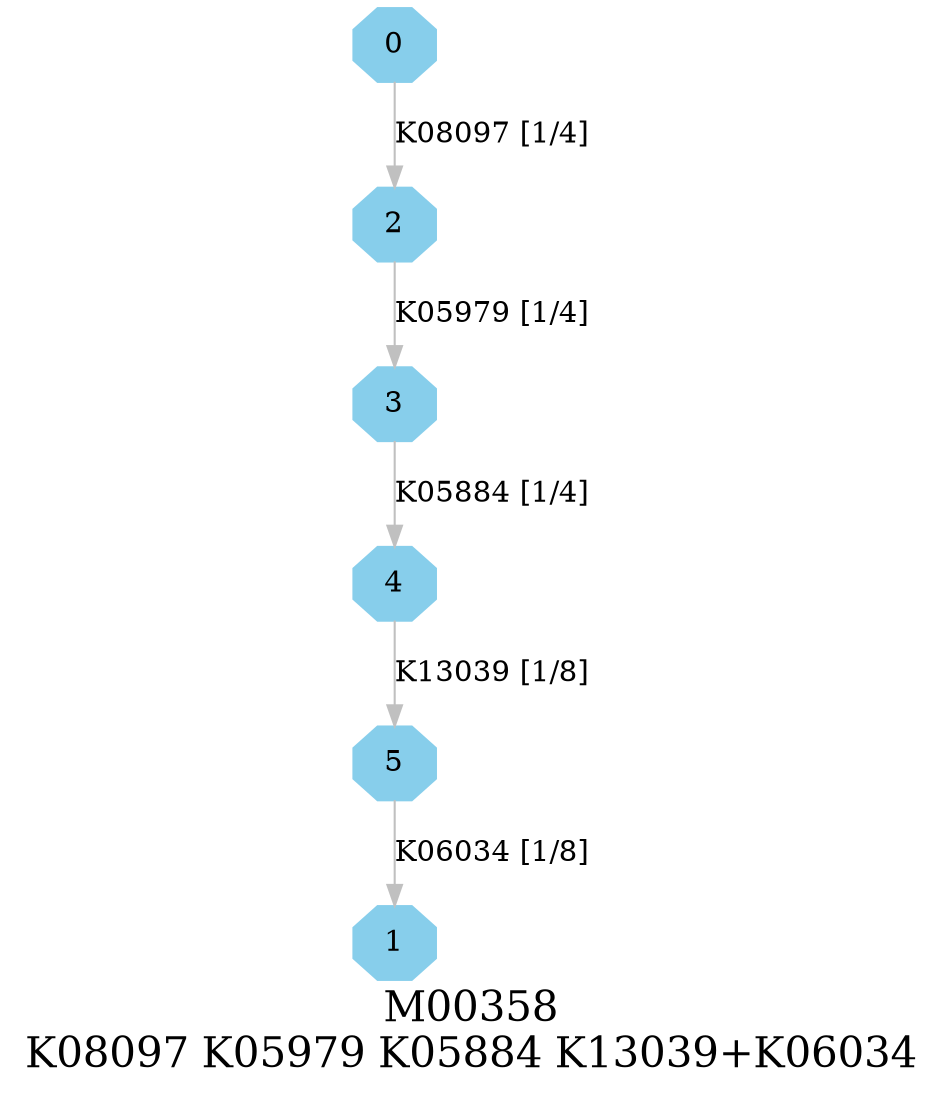digraph G {
graph [label="M00358
K08097 K05979 K05884 K13039+K06034",fontsize=20];
node [shape=box,style=filled];
edge [len=3,color=grey];
{node [width=.3,height=.3,shape=octagon,style=filled,color=skyblue] 0 1 2 3 4 5 }
0 -> 2 [label="K08097 [1/4]"];
2 -> 3 [label="K05979 [1/4]"];
3 -> 4 [label="K05884 [1/4]"];
4 -> 5 [label="K13039 [1/8]"];
5 -> 1 [label="K06034 [1/8]"];
}